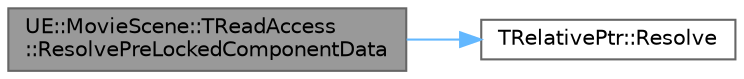 digraph "UE::MovieScene::TReadAccess::ResolvePreLockedComponentData"
{
 // INTERACTIVE_SVG=YES
 // LATEX_PDF_SIZE
  bgcolor="transparent";
  edge [fontname=Helvetica,fontsize=10,labelfontname=Helvetica,labelfontsize=10];
  node [fontname=Helvetica,fontsize=10,shape=box,height=0.2,width=0.4];
  rankdir="LR";
  Node1 [id="Node000001",label="UE::MovieScene::TReadAccess\l::ResolvePreLockedComponentData",height=0.2,width=0.4,color="gray40", fillcolor="grey60", style="filled", fontcolor="black",tooltip=" "];
  Node1 -> Node2 [id="edge1_Node000001_Node000002",color="steelblue1",style="solid",tooltip=" "];
  Node2 [id="Node000002",label="TRelativePtr::Resolve",height=0.2,width=0.4,color="grey40", fillcolor="white", style="filled",URL="$dc/de3/structTRelativePtr.html#a11f0a95f55a7643e1c6fa103457cf4e6",tooltip=" "];
}
